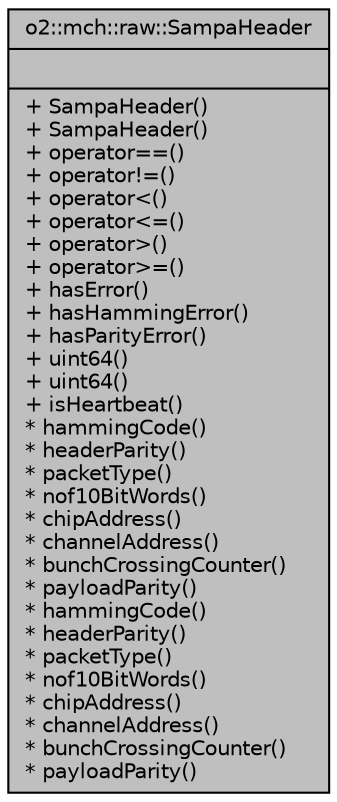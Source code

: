 digraph "o2::mch::raw::SampaHeader"
{
 // INTERACTIVE_SVG=YES
  bgcolor="transparent";
  edge [fontname="Helvetica",fontsize="10",labelfontname="Helvetica",labelfontsize="10"];
  node [fontname="Helvetica",fontsize="10",shape=record];
  Node1 [label="{o2::mch::raw::SampaHeader\n||+ SampaHeader()\l+ SampaHeader()\l+ operator==()\l+ operator!=()\l+ operator\<()\l+ operator\<=()\l+ operator\>()\l+ operator\>=()\l+ hasError()\l+ hasHammingError()\l+ hasParityError()\l+ uint64()\l+ uint64()\l+ isHeartbeat()\l* hammingCode()\l* headerParity()\l* packetType()\l* nof10BitWords()\l* chipAddress()\l* channelAddress()\l* bunchCrossingCounter()\l* payloadParity()\l* hammingCode()\l* headerParity()\l* packetType()\l* nof10BitWords()\l* chipAddress()\l* channelAddress()\l* bunchCrossingCounter()\l* payloadParity()\l}",height=0.2,width=0.4,color="black", fillcolor="grey75", style="filled", fontcolor="black"];
}
